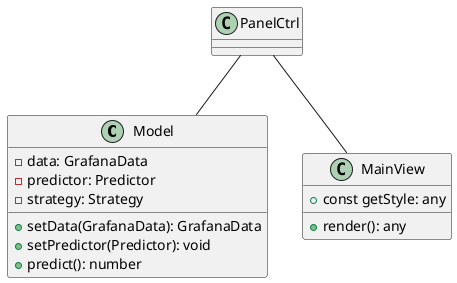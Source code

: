 @startuml GrafanaClasses


class Model{
    - data: GrafanaData
    - predictor: Predictor 
    - strategy: Strategy
    + setData(GrafanaData): GrafanaData
    + setPredictor(Predictor): void
    + predict(): number

}



class MainView{
    + render(): any
    + const getStyle: any
}



PanelCtrl--Model
PanelCtrl--MainView


@enduml